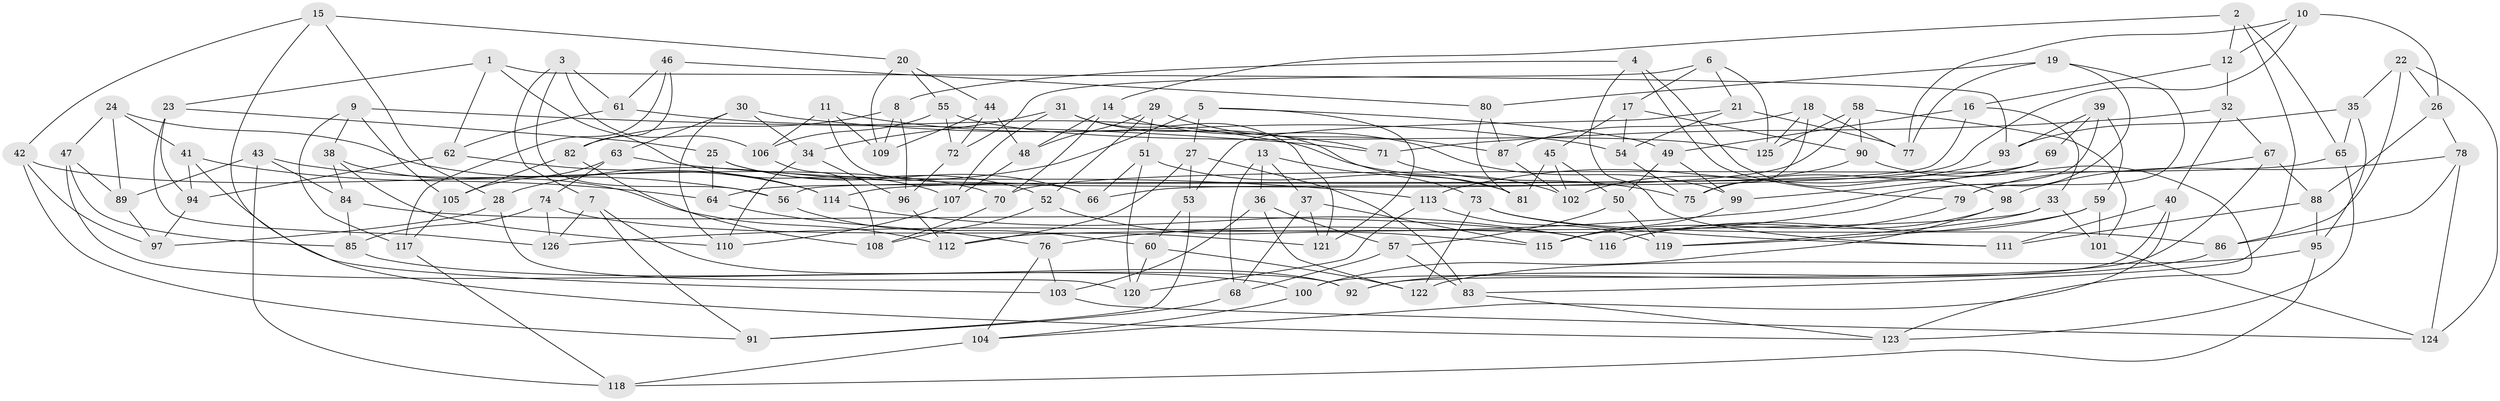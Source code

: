 // coarse degree distribution, {4: 0.5393258426966292, 6: 0.19101123595505617, 3: 0.06741573033707865, 5: 0.20224719101123595}
// Generated by graph-tools (version 1.1) at 2025/38/03/04/25 23:38:10]
// undirected, 126 vertices, 252 edges
graph export_dot {
  node [color=gray90,style=filled];
  1;
  2;
  3;
  4;
  5;
  6;
  7;
  8;
  9;
  10;
  11;
  12;
  13;
  14;
  15;
  16;
  17;
  18;
  19;
  20;
  21;
  22;
  23;
  24;
  25;
  26;
  27;
  28;
  29;
  30;
  31;
  32;
  33;
  34;
  35;
  36;
  37;
  38;
  39;
  40;
  41;
  42;
  43;
  44;
  45;
  46;
  47;
  48;
  49;
  50;
  51;
  52;
  53;
  54;
  55;
  56;
  57;
  58;
  59;
  60;
  61;
  62;
  63;
  64;
  65;
  66;
  67;
  68;
  69;
  70;
  71;
  72;
  73;
  74;
  75;
  76;
  77;
  78;
  79;
  80;
  81;
  82;
  83;
  84;
  85;
  86;
  87;
  88;
  89;
  90;
  91;
  92;
  93;
  94;
  95;
  96;
  97;
  98;
  99;
  100;
  101;
  102;
  103;
  104;
  105;
  106;
  107;
  108;
  109;
  110;
  111;
  112;
  113;
  114;
  115;
  116;
  117;
  118;
  119;
  120;
  121;
  122;
  123;
  124;
  125;
  126;
  1 -- 23;
  1 -- 62;
  1 -- 107;
  1 -- 93;
  2 -- 65;
  2 -- 12;
  2 -- 83;
  2 -- 14;
  3 -- 56;
  3 -- 106;
  3 -- 61;
  3 -- 7;
  4 -- 8;
  4 -- 79;
  4 -- 98;
  4 -- 111;
  5 -- 27;
  5 -- 49;
  5 -- 28;
  5 -- 121;
  6 -- 17;
  6 -- 125;
  6 -- 21;
  6 -- 72;
  7 -- 92;
  7 -- 91;
  7 -- 126;
  8 -- 109;
  8 -- 96;
  8 -- 82;
  9 -- 117;
  9 -- 38;
  9 -- 105;
  9 -- 71;
  10 -- 26;
  10 -- 77;
  10 -- 12;
  10 -- 66;
  11 -- 109;
  11 -- 66;
  11 -- 106;
  11 -- 71;
  12 -- 16;
  12 -- 32;
  13 -- 73;
  13 -- 68;
  13 -- 37;
  13 -- 36;
  14 -- 48;
  14 -- 70;
  14 -- 99;
  15 -- 123;
  15 -- 42;
  15 -- 28;
  15 -- 20;
  16 -- 56;
  16 -- 49;
  16 -- 33;
  17 -- 45;
  17 -- 54;
  17 -- 90;
  18 -- 77;
  18 -- 87;
  18 -- 75;
  18 -- 125;
  19 -- 79;
  19 -- 80;
  19 -- 77;
  19 -- 76;
  20 -- 44;
  20 -- 55;
  20 -- 109;
  21 -- 54;
  21 -- 77;
  21 -- 53;
  22 -- 86;
  22 -- 124;
  22 -- 26;
  22 -- 35;
  23 -- 126;
  23 -- 94;
  23 -- 25;
  24 -- 114;
  24 -- 41;
  24 -- 89;
  24 -- 47;
  25 -- 66;
  25 -- 64;
  25 -- 52;
  26 -- 88;
  26 -- 78;
  27 -- 83;
  27 -- 112;
  27 -- 53;
  28 -- 120;
  28 -- 97;
  29 -- 52;
  29 -- 87;
  29 -- 51;
  29 -- 48;
  30 -- 34;
  30 -- 54;
  30 -- 63;
  30 -- 110;
  31 -- 121;
  31 -- 34;
  31 -- 81;
  31 -- 107;
  32 -- 67;
  32 -- 71;
  32 -- 40;
  33 -- 119;
  33 -- 112;
  33 -- 101;
  34 -- 96;
  34 -- 110;
  35 -- 93;
  35 -- 95;
  35 -- 65;
  36 -- 103;
  36 -- 57;
  36 -- 122;
  37 -- 115;
  37 -- 68;
  37 -- 121;
  38 -- 110;
  38 -- 84;
  38 -- 112;
  39 -- 126;
  39 -- 59;
  39 -- 93;
  39 -- 69;
  40 -- 104;
  40 -- 100;
  40 -- 111;
  41 -- 94;
  41 -- 103;
  41 -- 64;
  42 -- 70;
  42 -- 91;
  42 -- 97;
  43 -- 89;
  43 -- 118;
  43 -- 56;
  43 -- 84;
  44 -- 109;
  44 -- 72;
  44 -- 48;
  45 -- 102;
  45 -- 81;
  45 -- 50;
  46 -- 117;
  46 -- 80;
  46 -- 61;
  46 -- 82;
  47 -- 89;
  47 -- 85;
  47 -- 92;
  48 -- 107;
  49 -- 50;
  49 -- 99;
  50 -- 119;
  50 -- 57;
  51 -- 81;
  51 -- 66;
  51 -- 120;
  52 -- 115;
  52 -- 108;
  53 -- 91;
  53 -- 60;
  54 -- 75;
  55 -- 106;
  55 -- 125;
  55 -- 72;
  56 -- 60;
  57 -- 83;
  57 -- 68;
  58 -- 64;
  58 -- 125;
  58 -- 90;
  58 -- 101;
  59 -- 119;
  59 -- 116;
  59 -- 101;
  60 -- 122;
  60 -- 120;
  61 -- 62;
  61 -- 102;
  62 -- 114;
  62 -- 94;
  63 -- 105;
  63 -- 113;
  63 -- 74;
  64 -- 76;
  65 -- 70;
  65 -- 123;
  67 -- 79;
  67 -- 92;
  67 -- 88;
  68 -- 91;
  69 -- 75;
  69 -- 114;
  69 -- 99;
  70 -- 108;
  71 -- 75;
  72 -- 96;
  73 -- 86;
  73 -- 122;
  73 -- 111;
  74 -- 121;
  74 -- 85;
  74 -- 126;
  76 -- 104;
  76 -- 103;
  78 -- 86;
  78 -- 124;
  78 -- 98;
  79 -- 115;
  80 -- 87;
  80 -- 81;
  82 -- 105;
  82 -- 108;
  83 -- 123;
  84 -- 85;
  84 -- 116;
  85 -- 100;
  86 -- 92;
  87 -- 102;
  88 -- 95;
  88 -- 111;
  89 -- 97;
  90 -- 102;
  90 -- 123;
  93 -- 113;
  94 -- 97;
  95 -- 122;
  95 -- 118;
  96 -- 112;
  98 -- 116;
  98 -- 100;
  99 -- 115;
  100 -- 104;
  101 -- 124;
  103 -- 124;
  104 -- 118;
  105 -- 117;
  106 -- 108;
  107 -- 110;
  113 -- 120;
  113 -- 119;
  114 -- 116;
  117 -- 118;
}
